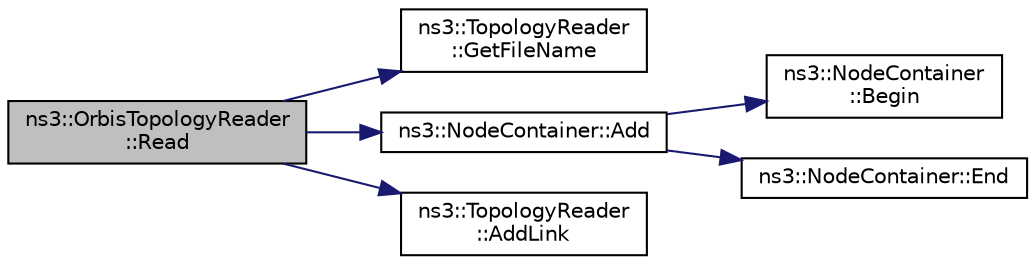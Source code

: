 digraph "ns3::OrbisTopologyReader::Read"
{
  edge [fontname="Helvetica",fontsize="10",labelfontname="Helvetica",labelfontsize="10"];
  node [fontname="Helvetica",fontsize="10",shape=record];
  rankdir="LR";
  Node1 [label="ns3::OrbisTopologyReader\l::Read",height=0.2,width=0.4,color="black", fillcolor="grey75", style="filled", fontcolor="black"];
  Node1 -> Node2 [color="midnightblue",fontsize="10",style="solid"];
  Node2 [label="ns3::TopologyReader\l::GetFileName",height=0.2,width=0.4,color="black", fillcolor="white", style="filled",URL="$d8/db4/classns3_1_1TopologyReader.html#a6d417b0d32aa613887596d769aee6c5d",tooltip="Returns the input file name. "];
  Node1 -> Node3 [color="midnightblue",fontsize="10",style="solid"];
  Node3 [label="ns3::NodeContainer::Add",height=0.2,width=0.4,color="black", fillcolor="white", style="filled",URL="$df/d97/classns3_1_1NodeContainer.html#aa60b3a0e70f2fb324e16ffcf8bf31fcb",tooltip="Append the contents of another NodeContainer to the end of this container. "];
  Node3 -> Node4 [color="midnightblue",fontsize="10",style="solid"];
  Node4 [label="ns3::NodeContainer\l::Begin",height=0.2,width=0.4,color="black", fillcolor="white", style="filled",URL="$df/d97/classns3_1_1NodeContainer.html#adf0f639aff139db107526288777eb533",tooltip="Get an iterator which refers to the first Node in the container. "];
  Node3 -> Node5 [color="midnightblue",fontsize="10",style="solid"];
  Node5 [label="ns3::NodeContainer::End",height=0.2,width=0.4,color="black", fillcolor="white", style="filled",URL="$df/d97/classns3_1_1NodeContainer.html#a8ea0bcac137597d192c5e6b95ca60464",tooltip="Get an iterator which indicates past-the-last Node in the container. "];
  Node1 -> Node6 [color="midnightblue",fontsize="10",style="solid"];
  Node6 [label="ns3::TopologyReader\l::AddLink",height=0.2,width=0.4,color="black", fillcolor="white", style="filled",URL="$d8/db4/classns3_1_1TopologyReader.html#a0ecbd003f3e4c0c142720b20b8cfcbeb",tooltip="Adds a link to the topology. "];
}
